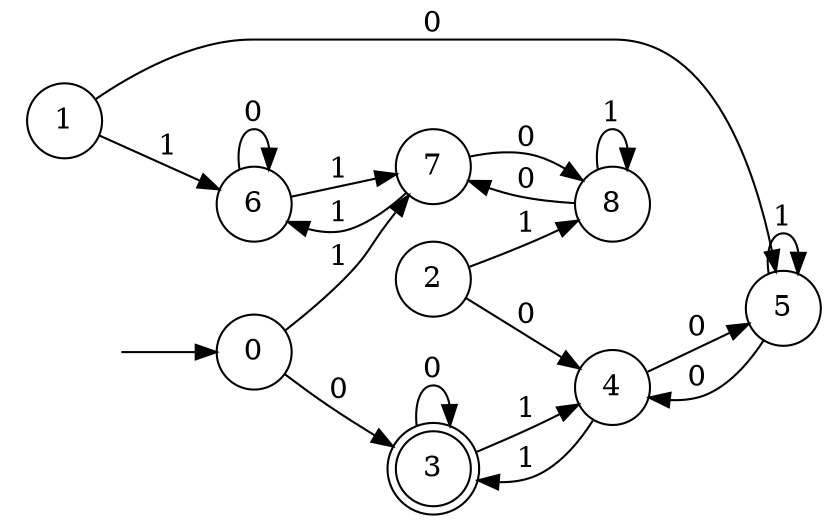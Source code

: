 digraph finite_state_machine{
	rankdir=LR;
	node [shape = doublecircle]; 3;
	node [shape = circle];
	init [shape=none, label=""];
	init -> 0;
	0 -> 3 [label = "0"];
	0 -> 7 [label = "1"];
	1 -> 5 [label = "0"];
	1 -> 6 [label = "1"];
	2 -> 4 [label = "0"];
	2 -> 8 [label = "1"];
	3 -> 3 [label = "0"];
	3 -> 4 [label = "1"];
	4 -> 3 [label = "1"];
	4 -> 5 [label = "0"];
	5 -> 4 [label = "0"];
	5 -> 5 [label = "1"];
	6 -> 6 [label = "0"];
	6 -> 7 [label = "1"];
	7 -> 6 [label = "1"];
	7 -> 8 [label = "0"];
	8 -> 7 [label = "0"];
	8 -> 8 [label = "1"];
}
